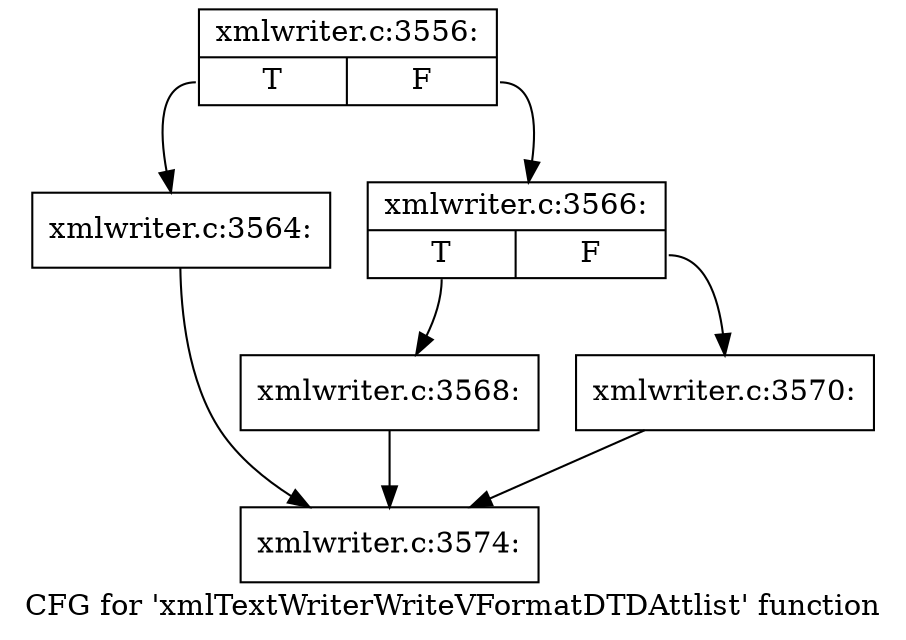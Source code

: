 digraph "CFG for 'xmlTextWriterWriteVFormatDTDAttlist' function" {
	label="CFG for 'xmlTextWriterWriteVFormatDTDAttlist' function";

	Node0x55d09c6e7c70 [shape=record,label="{xmlwriter.c:3556:|{<s0>T|<s1>F}}"];
	Node0x55d09c6e7c70:s0 -> Node0x55d09c6f1a90;
	Node0x55d09c6e7c70:s1 -> Node0x55d09c6f1ae0;
	Node0x55d09c6f1a90 [shape=record,label="{xmlwriter.c:3564:}"];
	Node0x55d09c6f1a90 -> Node0x55d09c6eeee0;
	Node0x55d09c6f1ae0 [shape=record,label="{xmlwriter.c:3566:|{<s0>T|<s1>F}}"];
	Node0x55d09c6f1ae0:s0 -> Node0x55d09c6f21a0;
	Node0x55d09c6f1ae0:s1 -> Node0x55d09c6f21f0;
	Node0x55d09c6f21a0 [shape=record,label="{xmlwriter.c:3568:}"];
	Node0x55d09c6f21a0 -> Node0x55d09c6eeee0;
	Node0x55d09c6f21f0 [shape=record,label="{xmlwriter.c:3570:}"];
	Node0x55d09c6f21f0 -> Node0x55d09c6eeee0;
	Node0x55d09c6eeee0 [shape=record,label="{xmlwriter.c:3574:}"];
}
